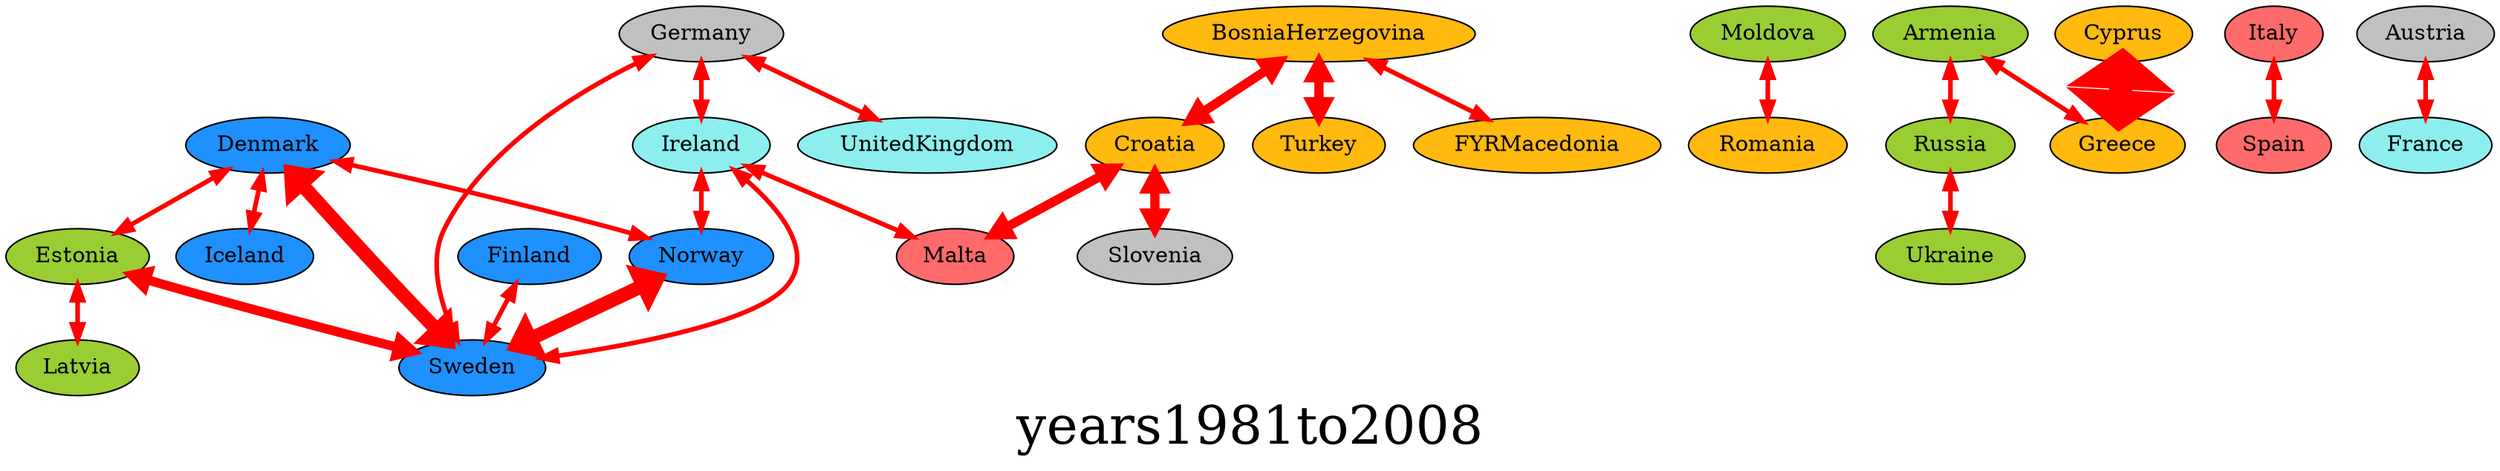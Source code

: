 digraph{ graph [label=years1981to2008, fontsize=34]; BosniaHerzegovina [style=filled,fillcolor=darkgoldenrod1]; Croatia [style=filled,fillcolor=darkgoldenrod1]; Moldova [style=filled,fillcolor=olivedrab3]; Romania [style=filled,fillcolor=darkgoldenrod1]; Armenia [style=filled,fillcolor=olivedrab3]; Russia [style=filled,fillcolor=olivedrab3]; BosniaHerzegovina [style=filled,fillcolor=darkgoldenrod1]; Turkey [style=filled,fillcolor=darkgoldenrod1]; Ireland [style=filled,fillcolor=darkslategray2]; Norway [style=filled,fillcolor=dodgerblue]; Croatia [style=filled,fillcolor=darkgoldenrod1]; Malta [style=filled,fillcolor=indianred1]; Germany [style=filled,fillcolor=gray]; Ireland [style=filled,fillcolor=darkslategray2]; Germany [style=filled,fillcolor=gray]; Sweden [style=filled,fillcolor=dodgerblue]; Germany [style=filled,fillcolor=gray]; UnitedKingdom [style=filled,fillcolor=darkslategray2]; Ireland [style=filled,fillcolor=darkslategray2]; Sweden [style=filled,fillcolor=dodgerblue]; Croatia [style=filled,fillcolor=darkgoldenrod1]; Slovenia [style=filled,fillcolor=gray]; Italy [style=filled,fillcolor=indianred1]; Spain [style=filled,fillcolor=indianred1]; Armenia [style=filled,fillcolor=olivedrab3]; Greece [style=filled,fillcolor=darkgoldenrod1]; Austria [style=filled,fillcolor=gray]; France [style=filled,fillcolor=darkslategray2]; Estonia [style=filled,fillcolor=olivedrab3]; Latvia [style=filled,fillcolor=olivedrab3]; Estonia [style=filled,fillcolor=olivedrab3]; Sweden [style=filled,fillcolor=dodgerblue]; Norway [style=filled,fillcolor=dodgerblue]; Sweden [style=filled,fillcolor=dodgerblue]; Russia [style=filled,fillcolor=olivedrab3]; Ukraine [style=filled,fillcolor=olivedrab3]; Denmark [style=filled,fillcolor=dodgerblue]; Estonia [style=filled,fillcolor=olivedrab3]; Cyprus [style=filled,fillcolor=darkgoldenrod1]; Greece [style=filled,fillcolor=darkgoldenrod1]; Ireland [style=filled,fillcolor=darkslategray2]; Malta [style=filled,fillcolor=indianred1]; Denmark [style=filled,fillcolor=dodgerblue]; Sweden [style=filled,fillcolor=dodgerblue]; Denmark [style=filled,fillcolor=dodgerblue]; Iceland [style=filled,fillcolor=dodgerblue]; Finland [style=filled,fillcolor=dodgerblue]; Sweden [style=filled,fillcolor=dodgerblue]; BosniaHerzegovina [style=filled,fillcolor=darkgoldenrod1]; FYRMacedonia [style=filled,fillcolor=darkgoldenrod1]; Denmark [style=filled,fillcolor=dodgerblue]; Norway [style=filled,fillcolor=dodgerblue]; BosniaHerzegovina->Croatia [dir=both color=red penwidth=3 penwidth=6];Moldova->Romania [dir=both color=red penwidth=3 penwidth=3];Armenia->Russia [dir=both color=red penwidth=3 penwidth=3];BosniaHerzegovina->Turkey [dir=both color=red penwidth=3 penwidth=6];Ireland->Norway [dir=both color=red penwidth=3 penwidth=3];Croatia->Malta [dir=both color=red penwidth=3 penwidth=6];Germany->Ireland [dir=both color=red penwidth=3 penwidth=3];Germany->Sweden [dir=both color=red penwidth=3 penwidth=3];Germany->UnitedKingdom [dir=both color=red penwidth=3 penwidth=3];Ireland->Sweden [dir=both color=red penwidth=3 penwidth=3];Croatia->Slovenia [dir=both color=red penwidth=3 penwidth=6];Italy->Spain [dir=both color=red penwidth=3 penwidth=3];Armenia->Greece [dir=both color=red penwidth=3 penwidth=3];Austria->France [dir=both color=red penwidth=3 penwidth=3];Estonia->Latvia [dir=both color=red penwidth=3 penwidth=3];Estonia->Sweden [dir=both color=red penwidth=3 penwidth=6];Norway->Sweden [dir=both color=red penwidth=3 penwidth=9];Russia->Ukraine [dir=both color=red penwidth=3 penwidth=3];Denmark->Estonia [dir=both color=red penwidth=3 penwidth=3];Cyprus->Greece [dir=both color=red penwidth=3 penwidth=15];Ireland->Malta [dir=both color=red penwidth=3 penwidth=3];Denmark->Sweden [dir=both color=red penwidth=3 penwidth=9];Denmark->Iceland [dir=both color=red penwidth=3 penwidth=3];Finland->Sweden [dir=both color=red penwidth=3 penwidth=3];BosniaHerzegovina->FYRMacedonia [dir=both color=red penwidth=3 penwidth=3];Denmark->Norway [dir=both color=red penwidth=3 penwidth=3];}
